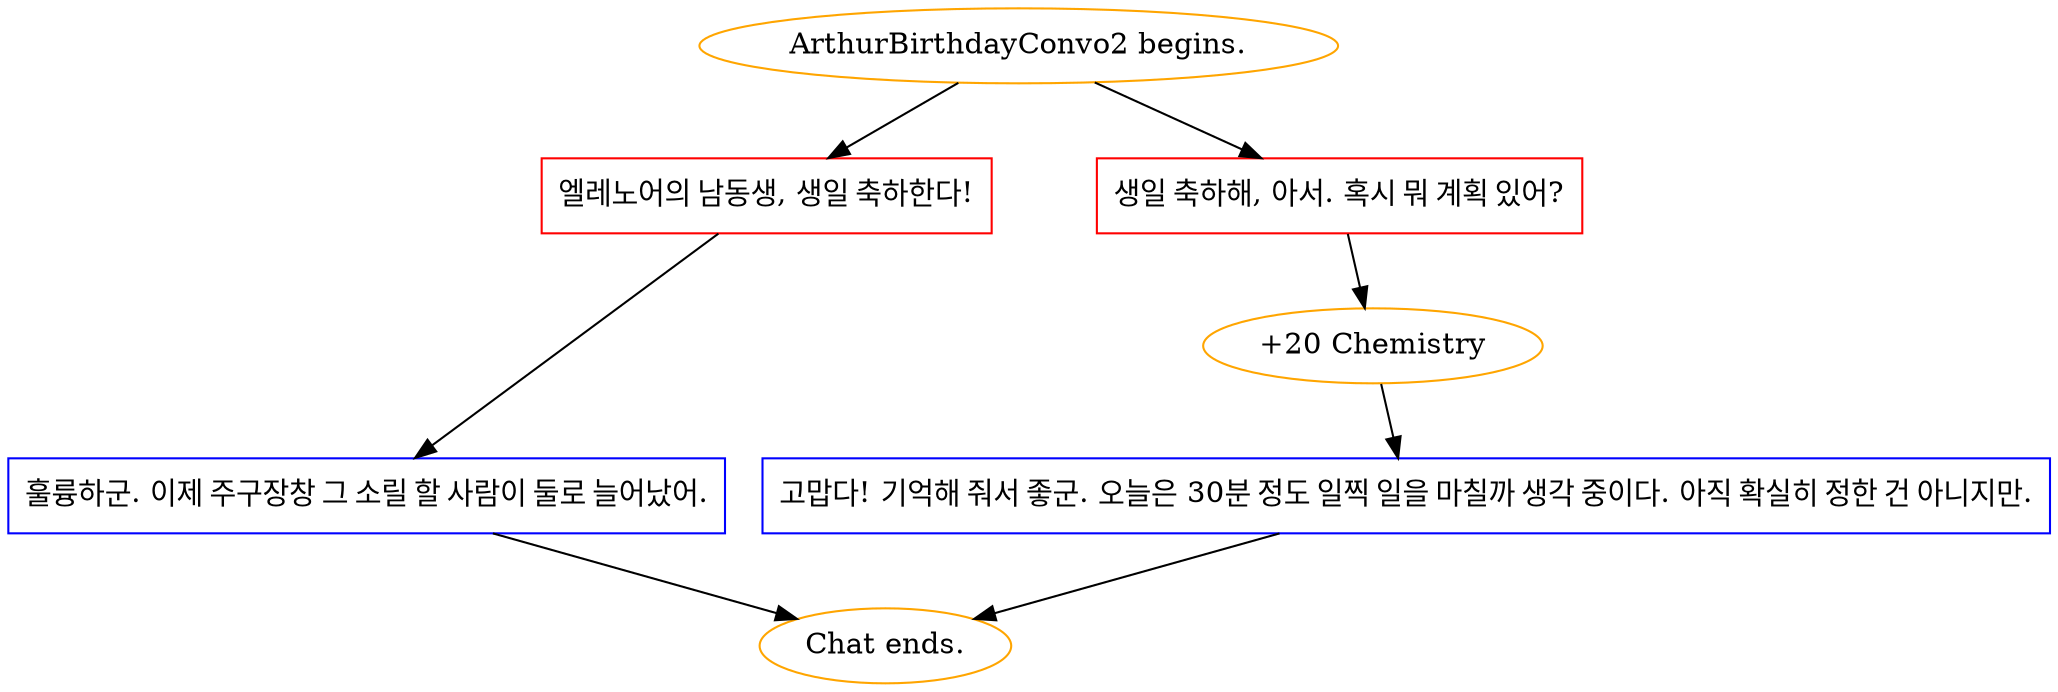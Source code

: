 digraph {
	"ArthurBirthdayConvo2 begins." [color=orange];
		"ArthurBirthdayConvo2 begins." -> j3863481186;
		"ArthurBirthdayConvo2 begins." -> j1515655417;
	j3863481186 [label="엘레노어의 남동생, 생일 축하한다!",shape=box,color=red];
		j3863481186 -> j4002211384;
	j1515655417 [label="생일 축하해, 아서. 혹시 뭐 계획 있어?",shape=box,color=red];
		j1515655417 -> j1997032244;
	j4002211384 [label="훌륭하군. 이제 주구장창 그 소릴 할 사람이 둘로 늘어났어.",shape=box,color=blue];
		j4002211384 -> "Chat ends.";
	j1997032244 [label="+20 Chemistry",color=orange];
		j1997032244 -> j1931027095;
	"Chat ends." [color=orange];
	j1931027095 [label="고맙다! 기억해 줘서 좋군. 오늘은 30분 정도 일찍 일을 마칠까 생각 중이다. 아직 확실히 정한 건 아니지만.",shape=box,color=blue];
		j1931027095 -> "Chat ends.";
}